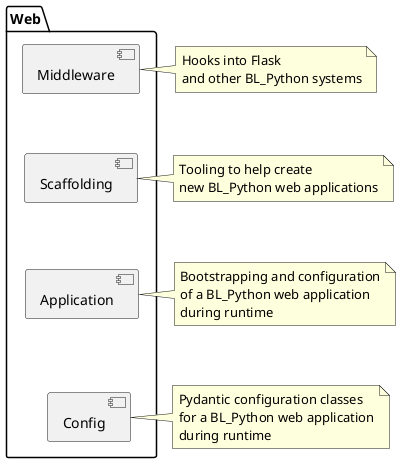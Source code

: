 @startuml
package Web {
    [Middleware] as middleware
    [Scaffolding] as scaffolding
    [Application] as application
    [Config] as config
}

middleware -down[hidden]-> scaffolding
scaffolding -down[hidden]-> application
application -down[hidden]-> config

note right of middleware
    Hooks into Flask
    and other BL_Python systems
endnote

note left of scaffolding
    Tooling to help create
    new BL_Python web applications
endnote

note left of application
    Bootstrapping and configuration
    of a BL_Python web application
    during runtime
endnote

note left of config
    Pydantic configuration classes
    for a BL_Python web application
    during runtime
endnote



/'
flask -down[hidden]-> config
config -down[hidden]-> connexion
blueprints -down[hidden]-> identity
identity -down[hidden]-> dependencyinjection

note right of flask
    Minimal API
    framework
endnote
note left of config
    YAML application
    configuration
endnote
note bottom of api
    API endpoint
    management
endnote
note left of identity
    User authentication
    and authorization
endnote
note left of dependencyinjection
    Control and usage of
    runtime dependencies
endnote
'/

@enduml